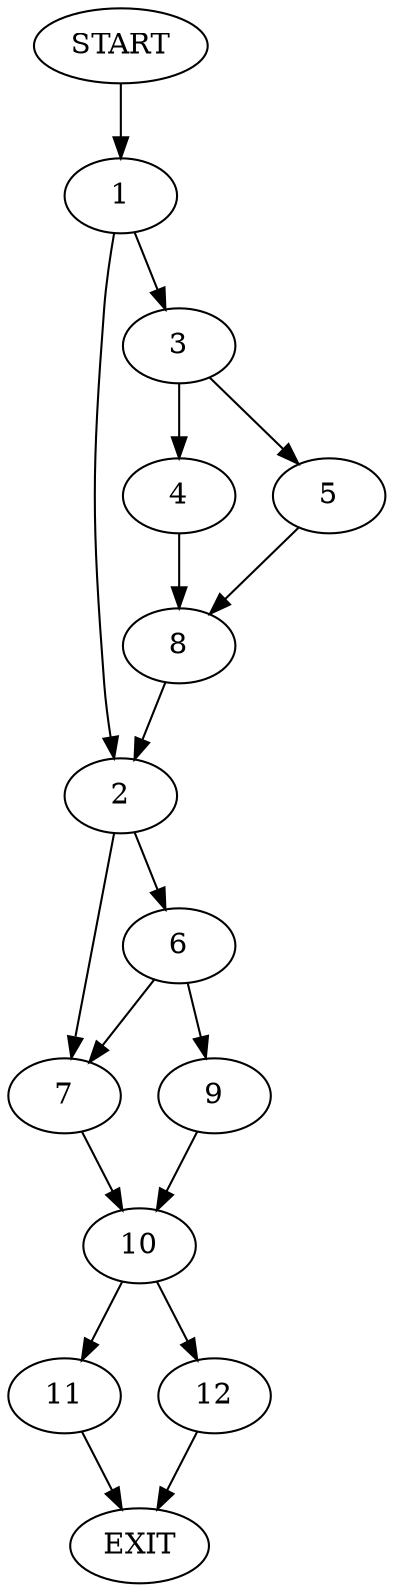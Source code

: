 digraph {
0 [label="START"]
13 [label="EXIT"]
0 -> 1
1 -> 2
1 -> 3
3 -> 4
3 -> 5
2 -> 6
2 -> 7
4 -> 8
5 -> 8
8 -> 2
6 -> 9
6 -> 7
7 -> 10
9 -> 10
10 -> 11
10 -> 12
12 -> 13
11 -> 13
}
